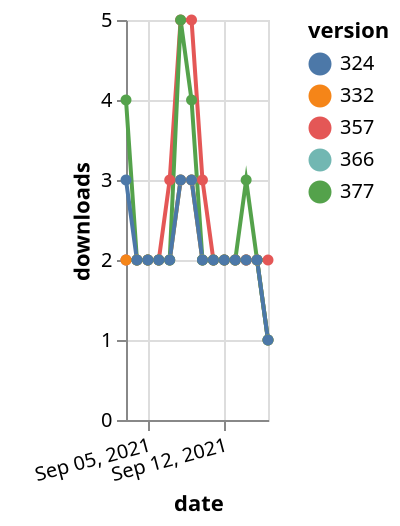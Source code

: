 {"$schema": "https://vega.github.io/schema/vega-lite/v5.json", "description": "A simple bar chart with embedded data.", "data": {"values": [{"date": "2021-09-03", "total": 2321, "delta": 2, "version": "366"}, {"date": "2021-09-04", "total": 2323, "delta": 2, "version": "366"}, {"date": "2021-09-05", "total": 2325, "delta": 2, "version": "366"}, {"date": "2021-09-06", "total": 2327, "delta": 2, "version": "366"}, {"date": "2021-09-07", "total": 2329, "delta": 2, "version": "366"}, {"date": "2021-09-08", "total": 2332, "delta": 3, "version": "366"}, {"date": "2021-09-09", "total": 2335, "delta": 3, "version": "366"}, {"date": "2021-09-10", "total": 2337, "delta": 2, "version": "366"}, {"date": "2021-09-11", "total": 2339, "delta": 2, "version": "366"}, {"date": "2021-09-12", "total": 2341, "delta": 2, "version": "366"}, {"date": "2021-09-13", "total": 2343, "delta": 2, "version": "366"}, {"date": "2021-09-14", "total": 2345, "delta": 2, "version": "366"}, {"date": "2021-09-15", "total": 2347, "delta": 2, "version": "366"}, {"date": "2021-09-16", "total": 2348, "delta": 1, "version": "366"}, {"date": "2021-09-03", "total": 2895, "delta": 2, "version": "357"}, {"date": "2021-09-04", "total": 2897, "delta": 2, "version": "357"}, {"date": "2021-09-05", "total": 2899, "delta": 2, "version": "357"}, {"date": "2021-09-06", "total": 2901, "delta": 2, "version": "357"}, {"date": "2021-09-07", "total": 2904, "delta": 3, "version": "357"}, {"date": "2021-09-08", "total": 2909, "delta": 5, "version": "357"}, {"date": "2021-09-09", "total": 2914, "delta": 5, "version": "357"}, {"date": "2021-09-10", "total": 2917, "delta": 3, "version": "357"}, {"date": "2021-09-11", "total": 2919, "delta": 2, "version": "357"}, {"date": "2021-09-12", "total": 2921, "delta": 2, "version": "357"}, {"date": "2021-09-13", "total": 2923, "delta": 2, "version": "357"}, {"date": "2021-09-14", "total": 2925, "delta": 2, "version": "357"}, {"date": "2021-09-15", "total": 2927, "delta": 2, "version": "357"}, {"date": "2021-09-16", "total": 2929, "delta": 2, "version": "357"}, {"date": "2021-09-03", "total": 2752, "delta": 2, "version": "332"}, {"date": "2021-09-04", "total": 2754, "delta": 2, "version": "332"}, {"date": "2021-09-05", "total": 2756, "delta": 2, "version": "332"}, {"date": "2021-09-06", "total": 2758, "delta": 2, "version": "332"}, {"date": "2021-09-07", "total": 2760, "delta": 2, "version": "332"}, {"date": "2021-09-08", "total": 2763, "delta": 3, "version": "332"}, {"date": "2021-09-09", "total": 2766, "delta": 3, "version": "332"}, {"date": "2021-09-10", "total": 2768, "delta": 2, "version": "332"}, {"date": "2021-09-11", "total": 2770, "delta": 2, "version": "332"}, {"date": "2021-09-12", "total": 2772, "delta": 2, "version": "332"}, {"date": "2021-09-13", "total": 2774, "delta": 2, "version": "332"}, {"date": "2021-09-14", "total": 2776, "delta": 2, "version": "332"}, {"date": "2021-09-15", "total": 2778, "delta": 2, "version": "332"}, {"date": "2021-09-16", "total": 2779, "delta": 1, "version": "332"}, {"date": "2021-09-03", "total": 2150, "delta": 4, "version": "377"}, {"date": "2021-09-04", "total": 2152, "delta": 2, "version": "377"}, {"date": "2021-09-05", "total": 2154, "delta": 2, "version": "377"}, {"date": "2021-09-06", "total": 2156, "delta": 2, "version": "377"}, {"date": "2021-09-07", "total": 2158, "delta": 2, "version": "377"}, {"date": "2021-09-08", "total": 2163, "delta": 5, "version": "377"}, {"date": "2021-09-09", "total": 2167, "delta": 4, "version": "377"}, {"date": "2021-09-10", "total": 2169, "delta": 2, "version": "377"}, {"date": "2021-09-11", "total": 2171, "delta": 2, "version": "377"}, {"date": "2021-09-12", "total": 2173, "delta": 2, "version": "377"}, {"date": "2021-09-13", "total": 2175, "delta": 2, "version": "377"}, {"date": "2021-09-14", "total": 2178, "delta": 3, "version": "377"}, {"date": "2021-09-15", "total": 2180, "delta": 2, "version": "377"}, {"date": "2021-09-16", "total": 2181, "delta": 1, "version": "377"}, {"date": "2021-09-03", "total": 2534, "delta": 3, "version": "324"}, {"date": "2021-09-04", "total": 2536, "delta": 2, "version": "324"}, {"date": "2021-09-05", "total": 2538, "delta": 2, "version": "324"}, {"date": "2021-09-06", "total": 2540, "delta": 2, "version": "324"}, {"date": "2021-09-07", "total": 2542, "delta": 2, "version": "324"}, {"date": "2021-09-08", "total": 2545, "delta": 3, "version": "324"}, {"date": "2021-09-09", "total": 2548, "delta": 3, "version": "324"}, {"date": "2021-09-10", "total": 2550, "delta": 2, "version": "324"}, {"date": "2021-09-11", "total": 2552, "delta": 2, "version": "324"}, {"date": "2021-09-12", "total": 2554, "delta": 2, "version": "324"}, {"date": "2021-09-13", "total": 2556, "delta": 2, "version": "324"}, {"date": "2021-09-14", "total": 2558, "delta": 2, "version": "324"}, {"date": "2021-09-15", "total": 2560, "delta": 2, "version": "324"}, {"date": "2021-09-16", "total": 2561, "delta": 1, "version": "324"}]}, "width": "container", "mark": {"type": "line", "point": {"filled": true}}, "encoding": {"x": {"field": "date", "type": "temporal", "timeUnit": "yearmonthdate", "title": "date", "axis": {"labelAngle": -15}}, "y": {"field": "delta", "type": "quantitative", "title": "downloads"}, "color": {"field": "version", "type": "nominal"}, "tooltip": {"field": "delta"}}}
